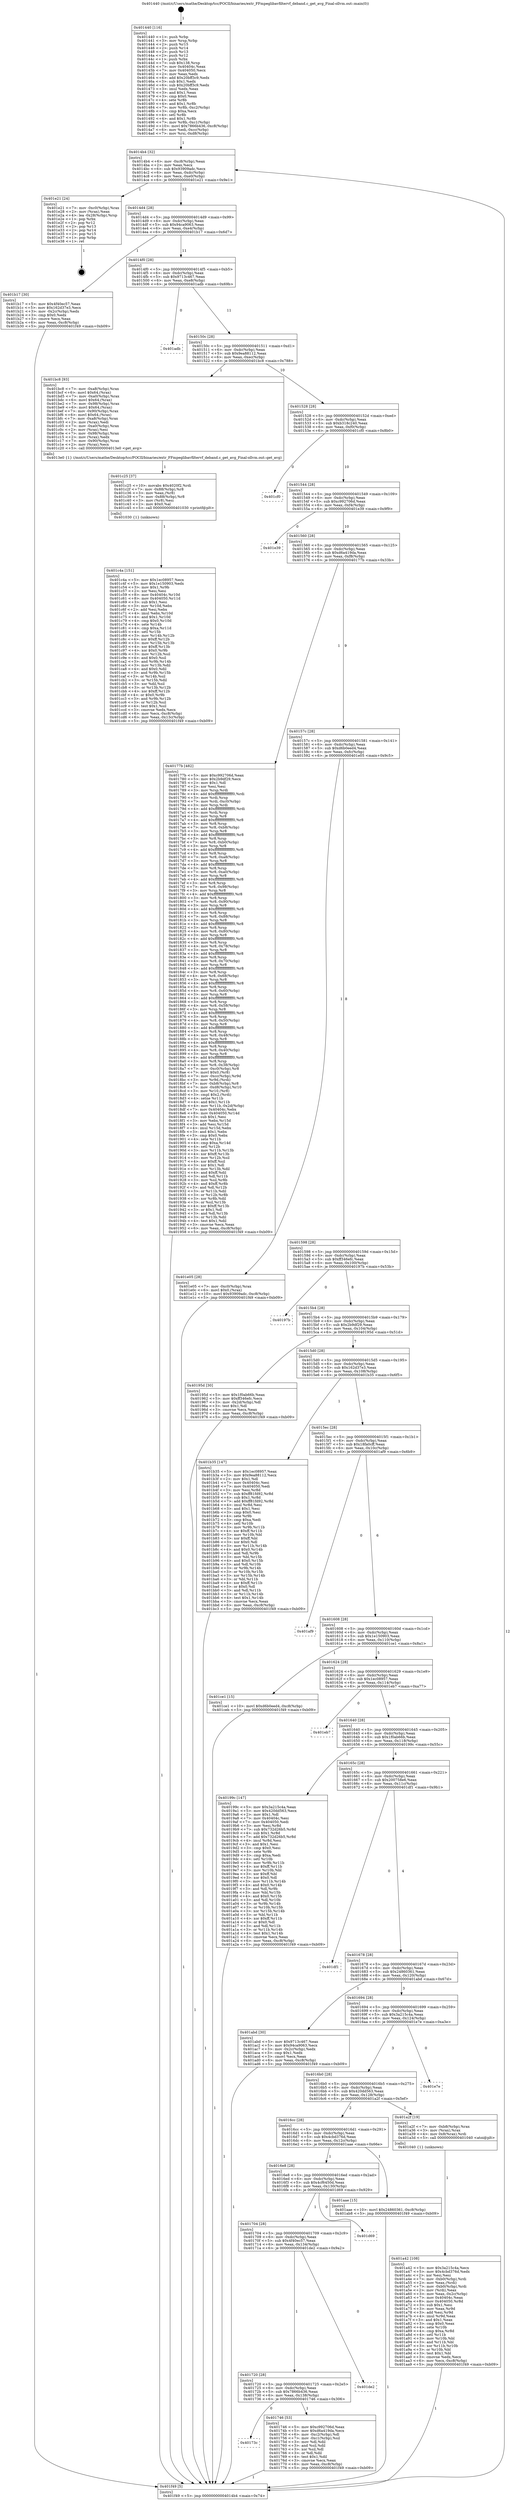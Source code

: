 digraph "0x401440" {
  label = "0x401440 (/mnt/c/Users/mathe/Desktop/tcc/POCII/binaries/extr_FFmpeglibavfiltervf_deband.c_get_avg_Final-ollvm.out::main(0))"
  labelloc = "t"
  node[shape=record]

  Entry [label="",width=0.3,height=0.3,shape=circle,fillcolor=black,style=filled]
  "0x4014b4" [label="{
     0x4014b4 [32]\l
     | [instrs]\l
     &nbsp;&nbsp;0x4014b4 \<+6\>: mov -0xc8(%rbp),%eax\l
     &nbsp;&nbsp;0x4014ba \<+2\>: mov %eax,%ecx\l
     &nbsp;&nbsp;0x4014bc \<+6\>: sub $0x93909adc,%ecx\l
     &nbsp;&nbsp;0x4014c2 \<+6\>: mov %eax,-0xdc(%rbp)\l
     &nbsp;&nbsp;0x4014c8 \<+6\>: mov %ecx,-0xe0(%rbp)\l
     &nbsp;&nbsp;0x4014ce \<+6\>: je 0000000000401e21 \<main+0x9e1\>\l
  }"]
  "0x401e21" [label="{
     0x401e21 [24]\l
     | [instrs]\l
     &nbsp;&nbsp;0x401e21 \<+7\>: mov -0xc0(%rbp),%rax\l
     &nbsp;&nbsp;0x401e28 \<+2\>: mov (%rax),%eax\l
     &nbsp;&nbsp;0x401e2a \<+4\>: lea -0x28(%rbp),%rsp\l
     &nbsp;&nbsp;0x401e2e \<+1\>: pop %rbx\l
     &nbsp;&nbsp;0x401e2f \<+2\>: pop %r12\l
     &nbsp;&nbsp;0x401e31 \<+2\>: pop %r13\l
     &nbsp;&nbsp;0x401e33 \<+2\>: pop %r14\l
     &nbsp;&nbsp;0x401e35 \<+2\>: pop %r15\l
     &nbsp;&nbsp;0x401e37 \<+1\>: pop %rbp\l
     &nbsp;&nbsp;0x401e38 \<+1\>: ret\l
  }"]
  "0x4014d4" [label="{
     0x4014d4 [28]\l
     | [instrs]\l
     &nbsp;&nbsp;0x4014d4 \<+5\>: jmp 00000000004014d9 \<main+0x99\>\l
     &nbsp;&nbsp;0x4014d9 \<+6\>: mov -0xdc(%rbp),%eax\l
     &nbsp;&nbsp;0x4014df \<+5\>: sub $0x94ca9063,%eax\l
     &nbsp;&nbsp;0x4014e4 \<+6\>: mov %eax,-0xe4(%rbp)\l
     &nbsp;&nbsp;0x4014ea \<+6\>: je 0000000000401b17 \<main+0x6d7\>\l
  }"]
  Exit [label="",width=0.3,height=0.3,shape=circle,fillcolor=black,style=filled,peripheries=2]
  "0x401b17" [label="{
     0x401b17 [30]\l
     | [instrs]\l
     &nbsp;&nbsp;0x401b17 \<+5\>: mov $0x4f40ec57,%eax\l
     &nbsp;&nbsp;0x401b1c \<+5\>: mov $0x162d37e3,%ecx\l
     &nbsp;&nbsp;0x401b21 \<+3\>: mov -0x2c(%rbp),%edx\l
     &nbsp;&nbsp;0x401b24 \<+3\>: cmp $0x0,%edx\l
     &nbsp;&nbsp;0x401b27 \<+3\>: cmove %ecx,%eax\l
     &nbsp;&nbsp;0x401b2a \<+6\>: mov %eax,-0xc8(%rbp)\l
     &nbsp;&nbsp;0x401b30 \<+5\>: jmp 0000000000401f49 \<main+0xb09\>\l
  }"]
  "0x4014f0" [label="{
     0x4014f0 [28]\l
     | [instrs]\l
     &nbsp;&nbsp;0x4014f0 \<+5\>: jmp 00000000004014f5 \<main+0xb5\>\l
     &nbsp;&nbsp;0x4014f5 \<+6\>: mov -0xdc(%rbp),%eax\l
     &nbsp;&nbsp;0x4014fb \<+5\>: sub $0x9713c467,%eax\l
     &nbsp;&nbsp;0x401500 \<+6\>: mov %eax,-0xe8(%rbp)\l
     &nbsp;&nbsp;0x401506 \<+6\>: je 0000000000401adb \<main+0x69b\>\l
  }"]
  "0x401c4a" [label="{
     0x401c4a [151]\l
     | [instrs]\l
     &nbsp;&nbsp;0x401c4a \<+5\>: mov $0x1ec08957,%ecx\l
     &nbsp;&nbsp;0x401c4f \<+5\>: mov $0x1e150903,%edx\l
     &nbsp;&nbsp;0x401c54 \<+3\>: mov $0x1,%r9b\l
     &nbsp;&nbsp;0x401c57 \<+2\>: xor %esi,%esi\l
     &nbsp;&nbsp;0x401c59 \<+8\>: mov 0x40404c,%r10d\l
     &nbsp;&nbsp;0x401c61 \<+8\>: mov 0x404050,%r11d\l
     &nbsp;&nbsp;0x401c69 \<+3\>: sub $0x1,%esi\l
     &nbsp;&nbsp;0x401c6c \<+3\>: mov %r10d,%ebx\l
     &nbsp;&nbsp;0x401c6f \<+2\>: add %esi,%ebx\l
     &nbsp;&nbsp;0x401c71 \<+4\>: imul %ebx,%r10d\l
     &nbsp;&nbsp;0x401c75 \<+4\>: and $0x1,%r10d\l
     &nbsp;&nbsp;0x401c79 \<+4\>: cmp $0x0,%r10d\l
     &nbsp;&nbsp;0x401c7d \<+4\>: sete %r14b\l
     &nbsp;&nbsp;0x401c81 \<+4\>: cmp $0xa,%r11d\l
     &nbsp;&nbsp;0x401c85 \<+4\>: setl %r15b\l
     &nbsp;&nbsp;0x401c89 \<+3\>: mov %r14b,%r12b\l
     &nbsp;&nbsp;0x401c8c \<+4\>: xor $0xff,%r12b\l
     &nbsp;&nbsp;0x401c90 \<+3\>: mov %r15b,%r13b\l
     &nbsp;&nbsp;0x401c93 \<+4\>: xor $0xff,%r13b\l
     &nbsp;&nbsp;0x401c97 \<+4\>: xor $0x0,%r9b\l
     &nbsp;&nbsp;0x401c9b \<+3\>: mov %r12b,%sil\l
     &nbsp;&nbsp;0x401c9e \<+4\>: and $0x0,%sil\l
     &nbsp;&nbsp;0x401ca2 \<+3\>: and %r9b,%r14b\l
     &nbsp;&nbsp;0x401ca5 \<+3\>: mov %r13b,%dil\l
     &nbsp;&nbsp;0x401ca8 \<+4\>: and $0x0,%dil\l
     &nbsp;&nbsp;0x401cac \<+3\>: and %r9b,%r15b\l
     &nbsp;&nbsp;0x401caf \<+3\>: or %r14b,%sil\l
     &nbsp;&nbsp;0x401cb2 \<+3\>: or %r15b,%dil\l
     &nbsp;&nbsp;0x401cb5 \<+3\>: xor %dil,%sil\l
     &nbsp;&nbsp;0x401cb8 \<+3\>: or %r13b,%r12b\l
     &nbsp;&nbsp;0x401cbb \<+4\>: xor $0xff,%r12b\l
     &nbsp;&nbsp;0x401cbf \<+4\>: or $0x0,%r9b\l
     &nbsp;&nbsp;0x401cc3 \<+3\>: and %r9b,%r12b\l
     &nbsp;&nbsp;0x401cc6 \<+3\>: or %r12b,%sil\l
     &nbsp;&nbsp;0x401cc9 \<+4\>: test $0x1,%sil\l
     &nbsp;&nbsp;0x401ccd \<+3\>: cmovne %edx,%ecx\l
     &nbsp;&nbsp;0x401cd0 \<+6\>: mov %ecx,-0xc8(%rbp)\l
     &nbsp;&nbsp;0x401cd6 \<+6\>: mov %eax,-0x13c(%rbp)\l
     &nbsp;&nbsp;0x401cdc \<+5\>: jmp 0000000000401f49 \<main+0xb09\>\l
  }"]
  "0x401adb" [label="{
     0x401adb\l
  }", style=dashed]
  "0x40150c" [label="{
     0x40150c [28]\l
     | [instrs]\l
     &nbsp;&nbsp;0x40150c \<+5\>: jmp 0000000000401511 \<main+0xd1\>\l
     &nbsp;&nbsp;0x401511 \<+6\>: mov -0xdc(%rbp),%eax\l
     &nbsp;&nbsp;0x401517 \<+5\>: sub $0x9ea88112,%eax\l
     &nbsp;&nbsp;0x40151c \<+6\>: mov %eax,-0xec(%rbp)\l
     &nbsp;&nbsp;0x401522 \<+6\>: je 0000000000401bc8 \<main+0x788\>\l
  }"]
  "0x401c25" [label="{
     0x401c25 [37]\l
     | [instrs]\l
     &nbsp;&nbsp;0x401c25 \<+10\>: movabs $0x4020f2,%rdi\l
     &nbsp;&nbsp;0x401c2f \<+7\>: mov -0x88(%rbp),%r8\l
     &nbsp;&nbsp;0x401c36 \<+3\>: mov %eax,(%r8)\l
     &nbsp;&nbsp;0x401c39 \<+7\>: mov -0x88(%rbp),%r8\l
     &nbsp;&nbsp;0x401c40 \<+3\>: mov (%r8),%esi\l
     &nbsp;&nbsp;0x401c43 \<+2\>: mov $0x0,%al\l
     &nbsp;&nbsp;0x401c45 \<+5\>: call 0000000000401030 \<printf@plt\>\l
     | [calls]\l
     &nbsp;&nbsp;0x401030 \{1\} (unknown)\l
  }"]
  "0x401bc8" [label="{
     0x401bc8 [93]\l
     | [instrs]\l
     &nbsp;&nbsp;0x401bc8 \<+7\>: mov -0xa8(%rbp),%rax\l
     &nbsp;&nbsp;0x401bcf \<+6\>: movl $0x64,(%rax)\l
     &nbsp;&nbsp;0x401bd5 \<+7\>: mov -0xa0(%rbp),%rax\l
     &nbsp;&nbsp;0x401bdc \<+6\>: movl $0x64,(%rax)\l
     &nbsp;&nbsp;0x401be2 \<+7\>: mov -0x98(%rbp),%rax\l
     &nbsp;&nbsp;0x401be9 \<+6\>: movl $0x64,(%rax)\l
     &nbsp;&nbsp;0x401bef \<+7\>: mov -0x90(%rbp),%rax\l
     &nbsp;&nbsp;0x401bf6 \<+6\>: movl $0x64,(%rax)\l
     &nbsp;&nbsp;0x401bfc \<+7\>: mov -0xa8(%rbp),%rax\l
     &nbsp;&nbsp;0x401c03 \<+2\>: mov (%rax),%edi\l
     &nbsp;&nbsp;0x401c05 \<+7\>: mov -0xa0(%rbp),%rax\l
     &nbsp;&nbsp;0x401c0c \<+2\>: mov (%rax),%esi\l
     &nbsp;&nbsp;0x401c0e \<+7\>: mov -0x98(%rbp),%rax\l
     &nbsp;&nbsp;0x401c15 \<+2\>: mov (%rax),%edx\l
     &nbsp;&nbsp;0x401c17 \<+7\>: mov -0x90(%rbp),%rax\l
     &nbsp;&nbsp;0x401c1e \<+2\>: mov (%rax),%ecx\l
     &nbsp;&nbsp;0x401c20 \<+5\>: call 00000000004013e0 \<get_avg\>\l
     | [calls]\l
     &nbsp;&nbsp;0x4013e0 \{1\} (/mnt/c/Users/mathe/Desktop/tcc/POCII/binaries/extr_FFmpeglibavfiltervf_deband.c_get_avg_Final-ollvm.out::get_avg)\l
  }"]
  "0x401528" [label="{
     0x401528 [28]\l
     | [instrs]\l
     &nbsp;&nbsp;0x401528 \<+5\>: jmp 000000000040152d \<main+0xed\>\l
     &nbsp;&nbsp;0x40152d \<+6\>: mov -0xdc(%rbp),%eax\l
     &nbsp;&nbsp;0x401533 \<+5\>: sub $0xb318c240,%eax\l
     &nbsp;&nbsp;0x401538 \<+6\>: mov %eax,-0xf0(%rbp)\l
     &nbsp;&nbsp;0x40153e \<+6\>: je 0000000000401cf0 \<main+0x8b0\>\l
  }"]
  "0x401a42" [label="{
     0x401a42 [108]\l
     | [instrs]\l
     &nbsp;&nbsp;0x401a42 \<+5\>: mov $0x3a215c4a,%ecx\l
     &nbsp;&nbsp;0x401a47 \<+5\>: mov $0x4cbd376d,%edx\l
     &nbsp;&nbsp;0x401a4c \<+2\>: xor %esi,%esi\l
     &nbsp;&nbsp;0x401a4e \<+7\>: mov -0xb0(%rbp),%rdi\l
     &nbsp;&nbsp;0x401a55 \<+2\>: mov %eax,(%rdi)\l
     &nbsp;&nbsp;0x401a57 \<+7\>: mov -0xb0(%rbp),%rdi\l
     &nbsp;&nbsp;0x401a5e \<+2\>: mov (%rdi),%eax\l
     &nbsp;&nbsp;0x401a60 \<+3\>: mov %eax,-0x2c(%rbp)\l
     &nbsp;&nbsp;0x401a63 \<+7\>: mov 0x40404c,%eax\l
     &nbsp;&nbsp;0x401a6a \<+8\>: mov 0x404050,%r8d\l
     &nbsp;&nbsp;0x401a72 \<+3\>: sub $0x1,%esi\l
     &nbsp;&nbsp;0x401a75 \<+3\>: mov %eax,%r9d\l
     &nbsp;&nbsp;0x401a78 \<+3\>: add %esi,%r9d\l
     &nbsp;&nbsp;0x401a7b \<+4\>: imul %r9d,%eax\l
     &nbsp;&nbsp;0x401a7f \<+3\>: and $0x1,%eax\l
     &nbsp;&nbsp;0x401a82 \<+3\>: cmp $0x0,%eax\l
     &nbsp;&nbsp;0x401a85 \<+4\>: sete %r10b\l
     &nbsp;&nbsp;0x401a89 \<+4\>: cmp $0xa,%r8d\l
     &nbsp;&nbsp;0x401a8d \<+4\>: setl %r11b\l
     &nbsp;&nbsp;0x401a91 \<+3\>: mov %r10b,%bl\l
     &nbsp;&nbsp;0x401a94 \<+3\>: and %r11b,%bl\l
     &nbsp;&nbsp;0x401a97 \<+3\>: xor %r11b,%r10b\l
     &nbsp;&nbsp;0x401a9a \<+3\>: or %r10b,%bl\l
     &nbsp;&nbsp;0x401a9d \<+3\>: test $0x1,%bl\l
     &nbsp;&nbsp;0x401aa0 \<+3\>: cmovne %edx,%ecx\l
     &nbsp;&nbsp;0x401aa3 \<+6\>: mov %ecx,-0xc8(%rbp)\l
     &nbsp;&nbsp;0x401aa9 \<+5\>: jmp 0000000000401f49 \<main+0xb09\>\l
  }"]
  "0x401cf0" [label="{
     0x401cf0\l
  }", style=dashed]
  "0x401544" [label="{
     0x401544 [28]\l
     | [instrs]\l
     &nbsp;&nbsp;0x401544 \<+5\>: jmp 0000000000401549 \<main+0x109\>\l
     &nbsp;&nbsp;0x401549 \<+6\>: mov -0xdc(%rbp),%eax\l
     &nbsp;&nbsp;0x40154f \<+5\>: sub $0xc992706d,%eax\l
     &nbsp;&nbsp;0x401554 \<+6\>: mov %eax,-0xf4(%rbp)\l
     &nbsp;&nbsp;0x40155a \<+6\>: je 0000000000401e39 \<main+0x9f9\>\l
  }"]
  "0x401440" [label="{
     0x401440 [116]\l
     | [instrs]\l
     &nbsp;&nbsp;0x401440 \<+1\>: push %rbp\l
     &nbsp;&nbsp;0x401441 \<+3\>: mov %rsp,%rbp\l
     &nbsp;&nbsp;0x401444 \<+2\>: push %r15\l
     &nbsp;&nbsp;0x401446 \<+2\>: push %r14\l
     &nbsp;&nbsp;0x401448 \<+2\>: push %r13\l
     &nbsp;&nbsp;0x40144a \<+2\>: push %r12\l
     &nbsp;&nbsp;0x40144c \<+1\>: push %rbx\l
     &nbsp;&nbsp;0x40144d \<+7\>: sub $0x138,%rsp\l
     &nbsp;&nbsp;0x401454 \<+7\>: mov 0x40404c,%eax\l
     &nbsp;&nbsp;0x40145b \<+7\>: mov 0x404050,%ecx\l
     &nbsp;&nbsp;0x401462 \<+2\>: mov %eax,%edx\l
     &nbsp;&nbsp;0x401464 \<+6\>: add $0x20bff3c9,%edx\l
     &nbsp;&nbsp;0x40146a \<+3\>: sub $0x1,%edx\l
     &nbsp;&nbsp;0x40146d \<+6\>: sub $0x20bff3c9,%edx\l
     &nbsp;&nbsp;0x401473 \<+3\>: imul %edx,%eax\l
     &nbsp;&nbsp;0x401476 \<+3\>: and $0x1,%eax\l
     &nbsp;&nbsp;0x401479 \<+3\>: cmp $0x0,%eax\l
     &nbsp;&nbsp;0x40147c \<+4\>: sete %r8b\l
     &nbsp;&nbsp;0x401480 \<+4\>: and $0x1,%r8b\l
     &nbsp;&nbsp;0x401484 \<+7\>: mov %r8b,-0xc2(%rbp)\l
     &nbsp;&nbsp;0x40148b \<+3\>: cmp $0xa,%ecx\l
     &nbsp;&nbsp;0x40148e \<+4\>: setl %r8b\l
     &nbsp;&nbsp;0x401492 \<+4\>: and $0x1,%r8b\l
     &nbsp;&nbsp;0x401496 \<+7\>: mov %r8b,-0xc1(%rbp)\l
     &nbsp;&nbsp;0x40149d \<+10\>: movl $0x7866b436,-0xc8(%rbp)\l
     &nbsp;&nbsp;0x4014a7 \<+6\>: mov %edi,-0xcc(%rbp)\l
     &nbsp;&nbsp;0x4014ad \<+7\>: mov %rsi,-0xd8(%rbp)\l
  }"]
  "0x401e39" [label="{
     0x401e39\l
  }", style=dashed]
  "0x401560" [label="{
     0x401560 [28]\l
     | [instrs]\l
     &nbsp;&nbsp;0x401560 \<+5\>: jmp 0000000000401565 \<main+0x125\>\l
     &nbsp;&nbsp;0x401565 \<+6\>: mov -0xdc(%rbp),%eax\l
     &nbsp;&nbsp;0x40156b \<+5\>: sub $0xd6a419da,%eax\l
     &nbsp;&nbsp;0x401570 \<+6\>: mov %eax,-0xf8(%rbp)\l
     &nbsp;&nbsp;0x401576 \<+6\>: je 000000000040177b \<main+0x33b\>\l
  }"]
  "0x401f49" [label="{
     0x401f49 [5]\l
     | [instrs]\l
     &nbsp;&nbsp;0x401f49 \<+5\>: jmp 00000000004014b4 \<main+0x74\>\l
  }"]
  "0x40177b" [label="{
     0x40177b [482]\l
     | [instrs]\l
     &nbsp;&nbsp;0x40177b \<+5\>: mov $0xc992706d,%eax\l
     &nbsp;&nbsp;0x401780 \<+5\>: mov $0x2b9df29,%ecx\l
     &nbsp;&nbsp;0x401785 \<+2\>: mov $0x1,%dl\l
     &nbsp;&nbsp;0x401787 \<+2\>: xor %esi,%esi\l
     &nbsp;&nbsp;0x401789 \<+3\>: mov %rsp,%rdi\l
     &nbsp;&nbsp;0x40178c \<+4\>: add $0xfffffffffffffff0,%rdi\l
     &nbsp;&nbsp;0x401790 \<+3\>: mov %rdi,%rsp\l
     &nbsp;&nbsp;0x401793 \<+7\>: mov %rdi,-0xc0(%rbp)\l
     &nbsp;&nbsp;0x40179a \<+3\>: mov %rsp,%rdi\l
     &nbsp;&nbsp;0x40179d \<+4\>: add $0xfffffffffffffff0,%rdi\l
     &nbsp;&nbsp;0x4017a1 \<+3\>: mov %rdi,%rsp\l
     &nbsp;&nbsp;0x4017a4 \<+3\>: mov %rsp,%r8\l
     &nbsp;&nbsp;0x4017a7 \<+4\>: add $0xfffffffffffffff0,%r8\l
     &nbsp;&nbsp;0x4017ab \<+3\>: mov %r8,%rsp\l
     &nbsp;&nbsp;0x4017ae \<+7\>: mov %r8,-0xb8(%rbp)\l
     &nbsp;&nbsp;0x4017b5 \<+3\>: mov %rsp,%r8\l
     &nbsp;&nbsp;0x4017b8 \<+4\>: add $0xfffffffffffffff0,%r8\l
     &nbsp;&nbsp;0x4017bc \<+3\>: mov %r8,%rsp\l
     &nbsp;&nbsp;0x4017bf \<+7\>: mov %r8,-0xb0(%rbp)\l
     &nbsp;&nbsp;0x4017c6 \<+3\>: mov %rsp,%r8\l
     &nbsp;&nbsp;0x4017c9 \<+4\>: add $0xfffffffffffffff0,%r8\l
     &nbsp;&nbsp;0x4017cd \<+3\>: mov %r8,%rsp\l
     &nbsp;&nbsp;0x4017d0 \<+7\>: mov %r8,-0xa8(%rbp)\l
     &nbsp;&nbsp;0x4017d7 \<+3\>: mov %rsp,%r8\l
     &nbsp;&nbsp;0x4017da \<+4\>: add $0xfffffffffffffff0,%r8\l
     &nbsp;&nbsp;0x4017de \<+3\>: mov %r8,%rsp\l
     &nbsp;&nbsp;0x4017e1 \<+7\>: mov %r8,-0xa0(%rbp)\l
     &nbsp;&nbsp;0x4017e8 \<+3\>: mov %rsp,%r8\l
     &nbsp;&nbsp;0x4017eb \<+4\>: add $0xfffffffffffffff0,%r8\l
     &nbsp;&nbsp;0x4017ef \<+3\>: mov %r8,%rsp\l
     &nbsp;&nbsp;0x4017f2 \<+7\>: mov %r8,-0x98(%rbp)\l
     &nbsp;&nbsp;0x4017f9 \<+3\>: mov %rsp,%r8\l
     &nbsp;&nbsp;0x4017fc \<+4\>: add $0xfffffffffffffff0,%r8\l
     &nbsp;&nbsp;0x401800 \<+3\>: mov %r8,%rsp\l
     &nbsp;&nbsp;0x401803 \<+7\>: mov %r8,-0x90(%rbp)\l
     &nbsp;&nbsp;0x40180a \<+3\>: mov %rsp,%r8\l
     &nbsp;&nbsp;0x40180d \<+4\>: add $0xfffffffffffffff0,%r8\l
     &nbsp;&nbsp;0x401811 \<+3\>: mov %r8,%rsp\l
     &nbsp;&nbsp;0x401814 \<+7\>: mov %r8,-0x88(%rbp)\l
     &nbsp;&nbsp;0x40181b \<+3\>: mov %rsp,%r8\l
     &nbsp;&nbsp;0x40181e \<+4\>: add $0xfffffffffffffff0,%r8\l
     &nbsp;&nbsp;0x401822 \<+3\>: mov %r8,%rsp\l
     &nbsp;&nbsp;0x401825 \<+4\>: mov %r8,-0x80(%rbp)\l
     &nbsp;&nbsp;0x401829 \<+3\>: mov %rsp,%r8\l
     &nbsp;&nbsp;0x40182c \<+4\>: add $0xfffffffffffffff0,%r8\l
     &nbsp;&nbsp;0x401830 \<+3\>: mov %r8,%rsp\l
     &nbsp;&nbsp;0x401833 \<+4\>: mov %r8,-0x78(%rbp)\l
     &nbsp;&nbsp;0x401837 \<+3\>: mov %rsp,%r8\l
     &nbsp;&nbsp;0x40183a \<+4\>: add $0xfffffffffffffff0,%r8\l
     &nbsp;&nbsp;0x40183e \<+3\>: mov %r8,%rsp\l
     &nbsp;&nbsp;0x401841 \<+4\>: mov %r8,-0x70(%rbp)\l
     &nbsp;&nbsp;0x401845 \<+3\>: mov %rsp,%r8\l
     &nbsp;&nbsp;0x401848 \<+4\>: add $0xfffffffffffffff0,%r8\l
     &nbsp;&nbsp;0x40184c \<+3\>: mov %r8,%rsp\l
     &nbsp;&nbsp;0x40184f \<+4\>: mov %r8,-0x68(%rbp)\l
     &nbsp;&nbsp;0x401853 \<+3\>: mov %rsp,%r8\l
     &nbsp;&nbsp;0x401856 \<+4\>: add $0xfffffffffffffff0,%r8\l
     &nbsp;&nbsp;0x40185a \<+3\>: mov %r8,%rsp\l
     &nbsp;&nbsp;0x40185d \<+4\>: mov %r8,-0x60(%rbp)\l
     &nbsp;&nbsp;0x401861 \<+3\>: mov %rsp,%r8\l
     &nbsp;&nbsp;0x401864 \<+4\>: add $0xfffffffffffffff0,%r8\l
     &nbsp;&nbsp;0x401868 \<+3\>: mov %r8,%rsp\l
     &nbsp;&nbsp;0x40186b \<+4\>: mov %r8,-0x58(%rbp)\l
     &nbsp;&nbsp;0x40186f \<+3\>: mov %rsp,%r8\l
     &nbsp;&nbsp;0x401872 \<+4\>: add $0xfffffffffffffff0,%r8\l
     &nbsp;&nbsp;0x401876 \<+3\>: mov %r8,%rsp\l
     &nbsp;&nbsp;0x401879 \<+4\>: mov %r8,-0x50(%rbp)\l
     &nbsp;&nbsp;0x40187d \<+3\>: mov %rsp,%r8\l
     &nbsp;&nbsp;0x401880 \<+4\>: add $0xfffffffffffffff0,%r8\l
     &nbsp;&nbsp;0x401884 \<+3\>: mov %r8,%rsp\l
     &nbsp;&nbsp;0x401887 \<+4\>: mov %r8,-0x48(%rbp)\l
     &nbsp;&nbsp;0x40188b \<+3\>: mov %rsp,%r8\l
     &nbsp;&nbsp;0x40188e \<+4\>: add $0xfffffffffffffff0,%r8\l
     &nbsp;&nbsp;0x401892 \<+3\>: mov %r8,%rsp\l
     &nbsp;&nbsp;0x401895 \<+4\>: mov %r8,-0x40(%rbp)\l
     &nbsp;&nbsp;0x401899 \<+3\>: mov %rsp,%r8\l
     &nbsp;&nbsp;0x40189c \<+4\>: add $0xfffffffffffffff0,%r8\l
     &nbsp;&nbsp;0x4018a0 \<+3\>: mov %r8,%rsp\l
     &nbsp;&nbsp;0x4018a3 \<+4\>: mov %r8,-0x38(%rbp)\l
     &nbsp;&nbsp;0x4018a7 \<+7\>: mov -0xc0(%rbp),%r8\l
     &nbsp;&nbsp;0x4018ae \<+7\>: movl $0x0,(%r8)\l
     &nbsp;&nbsp;0x4018b5 \<+7\>: mov -0xcc(%rbp),%r9d\l
     &nbsp;&nbsp;0x4018bc \<+3\>: mov %r9d,(%rdi)\l
     &nbsp;&nbsp;0x4018bf \<+7\>: mov -0xb8(%rbp),%r8\l
     &nbsp;&nbsp;0x4018c6 \<+7\>: mov -0xd8(%rbp),%r10\l
     &nbsp;&nbsp;0x4018cd \<+3\>: mov %r10,(%r8)\l
     &nbsp;&nbsp;0x4018d0 \<+3\>: cmpl $0x2,(%rdi)\l
     &nbsp;&nbsp;0x4018d3 \<+4\>: setne %r11b\l
     &nbsp;&nbsp;0x4018d7 \<+4\>: and $0x1,%r11b\l
     &nbsp;&nbsp;0x4018db \<+4\>: mov %r11b,-0x2d(%rbp)\l
     &nbsp;&nbsp;0x4018df \<+7\>: mov 0x40404c,%ebx\l
     &nbsp;&nbsp;0x4018e6 \<+8\>: mov 0x404050,%r14d\l
     &nbsp;&nbsp;0x4018ee \<+3\>: sub $0x1,%esi\l
     &nbsp;&nbsp;0x4018f1 \<+3\>: mov %ebx,%r15d\l
     &nbsp;&nbsp;0x4018f4 \<+3\>: add %esi,%r15d\l
     &nbsp;&nbsp;0x4018f7 \<+4\>: imul %r15d,%ebx\l
     &nbsp;&nbsp;0x4018fb \<+3\>: and $0x1,%ebx\l
     &nbsp;&nbsp;0x4018fe \<+3\>: cmp $0x0,%ebx\l
     &nbsp;&nbsp;0x401901 \<+4\>: sete %r11b\l
     &nbsp;&nbsp;0x401905 \<+4\>: cmp $0xa,%r14d\l
     &nbsp;&nbsp;0x401909 \<+4\>: setl %r12b\l
     &nbsp;&nbsp;0x40190d \<+3\>: mov %r11b,%r13b\l
     &nbsp;&nbsp;0x401910 \<+4\>: xor $0xff,%r13b\l
     &nbsp;&nbsp;0x401914 \<+3\>: mov %r12b,%sil\l
     &nbsp;&nbsp;0x401917 \<+4\>: xor $0xff,%sil\l
     &nbsp;&nbsp;0x40191b \<+3\>: xor $0x1,%dl\l
     &nbsp;&nbsp;0x40191e \<+3\>: mov %r13b,%dil\l
     &nbsp;&nbsp;0x401921 \<+4\>: and $0xff,%dil\l
     &nbsp;&nbsp;0x401925 \<+3\>: and %dl,%r11b\l
     &nbsp;&nbsp;0x401928 \<+3\>: mov %sil,%r8b\l
     &nbsp;&nbsp;0x40192b \<+4\>: and $0xff,%r8b\l
     &nbsp;&nbsp;0x40192f \<+3\>: and %dl,%r12b\l
     &nbsp;&nbsp;0x401932 \<+3\>: or %r11b,%dil\l
     &nbsp;&nbsp;0x401935 \<+3\>: or %r12b,%r8b\l
     &nbsp;&nbsp;0x401938 \<+3\>: xor %r8b,%dil\l
     &nbsp;&nbsp;0x40193b \<+3\>: or %sil,%r13b\l
     &nbsp;&nbsp;0x40193e \<+4\>: xor $0xff,%r13b\l
     &nbsp;&nbsp;0x401942 \<+3\>: or $0x1,%dl\l
     &nbsp;&nbsp;0x401945 \<+3\>: and %dl,%r13b\l
     &nbsp;&nbsp;0x401948 \<+3\>: or %r13b,%dil\l
     &nbsp;&nbsp;0x40194b \<+4\>: test $0x1,%dil\l
     &nbsp;&nbsp;0x40194f \<+3\>: cmovne %ecx,%eax\l
     &nbsp;&nbsp;0x401952 \<+6\>: mov %eax,-0xc8(%rbp)\l
     &nbsp;&nbsp;0x401958 \<+5\>: jmp 0000000000401f49 \<main+0xb09\>\l
  }"]
  "0x40157c" [label="{
     0x40157c [28]\l
     | [instrs]\l
     &nbsp;&nbsp;0x40157c \<+5\>: jmp 0000000000401581 \<main+0x141\>\l
     &nbsp;&nbsp;0x401581 \<+6\>: mov -0xdc(%rbp),%eax\l
     &nbsp;&nbsp;0x401587 \<+5\>: sub $0xd6b0eed4,%eax\l
     &nbsp;&nbsp;0x40158c \<+6\>: mov %eax,-0xfc(%rbp)\l
     &nbsp;&nbsp;0x401592 \<+6\>: je 0000000000401e05 \<main+0x9c5\>\l
  }"]
  "0x40173c" [label="{
     0x40173c\l
  }", style=dashed]
  "0x401e05" [label="{
     0x401e05 [28]\l
     | [instrs]\l
     &nbsp;&nbsp;0x401e05 \<+7\>: mov -0xc0(%rbp),%rax\l
     &nbsp;&nbsp;0x401e0c \<+6\>: movl $0x0,(%rax)\l
     &nbsp;&nbsp;0x401e12 \<+10\>: movl $0x93909adc,-0xc8(%rbp)\l
     &nbsp;&nbsp;0x401e1c \<+5\>: jmp 0000000000401f49 \<main+0xb09\>\l
  }"]
  "0x401598" [label="{
     0x401598 [28]\l
     | [instrs]\l
     &nbsp;&nbsp;0x401598 \<+5\>: jmp 000000000040159d \<main+0x15d\>\l
     &nbsp;&nbsp;0x40159d \<+6\>: mov -0xdc(%rbp),%eax\l
     &nbsp;&nbsp;0x4015a3 \<+5\>: sub $0xff346efc,%eax\l
     &nbsp;&nbsp;0x4015a8 \<+6\>: mov %eax,-0x100(%rbp)\l
     &nbsp;&nbsp;0x4015ae \<+6\>: je 000000000040197b \<main+0x53b\>\l
  }"]
  "0x401746" [label="{
     0x401746 [53]\l
     | [instrs]\l
     &nbsp;&nbsp;0x401746 \<+5\>: mov $0xc992706d,%eax\l
     &nbsp;&nbsp;0x40174b \<+5\>: mov $0xd6a419da,%ecx\l
     &nbsp;&nbsp;0x401750 \<+6\>: mov -0xc2(%rbp),%dl\l
     &nbsp;&nbsp;0x401756 \<+7\>: mov -0xc1(%rbp),%sil\l
     &nbsp;&nbsp;0x40175d \<+3\>: mov %dl,%dil\l
     &nbsp;&nbsp;0x401760 \<+3\>: and %sil,%dil\l
     &nbsp;&nbsp;0x401763 \<+3\>: xor %sil,%dl\l
     &nbsp;&nbsp;0x401766 \<+3\>: or %dl,%dil\l
     &nbsp;&nbsp;0x401769 \<+4\>: test $0x1,%dil\l
     &nbsp;&nbsp;0x40176d \<+3\>: cmovne %ecx,%eax\l
     &nbsp;&nbsp;0x401770 \<+6\>: mov %eax,-0xc8(%rbp)\l
     &nbsp;&nbsp;0x401776 \<+5\>: jmp 0000000000401f49 \<main+0xb09\>\l
  }"]
  "0x40197b" [label="{
     0x40197b\l
  }", style=dashed]
  "0x4015b4" [label="{
     0x4015b4 [28]\l
     | [instrs]\l
     &nbsp;&nbsp;0x4015b4 \<+5\>: jmp 00000000004015b9 \<main+0x179\>\l
     &nbsp;&nbsp;0x4015b9 \<+6\>: mov -0xdc(%rbp),%eax\l
     &nbsp;&nbsp;0x4015bf \<+5\>: sub $0x2b9df29,%eax\l
     &nbsp;&nbsp;0x4015c4 \<+6\>: mov %eax,-0x104(%rbp)\l
     &nbsp;&nbsp;0x4015ca \<+6\>: je 000000000040195d \<main+0x51d\>\l
  }"]
  "0x401720" [label="{
     0x401720 [28]\l
     | [instrs]\l
     &nbsp;&nbsp;0x401720 \<+5\>: jmp 0000000000401725 \<main+0x2e5\>\l
     &nbsp;&nbsp;0x401725 \<+6\>: mov -0xdc(%rbp),%eax\l
     &nbsp;&nbsp;0x40172b \<+5\>: sub $0x7866b436,%eax\l
     &nbsp;&nbsp;0x401730 \<+6\>: mov %eax,-0x138(%rbp)\l
     &nbsp;&nbsp;0x401736 \<+6\>: je 0000000000401746 \<main+0x306\>\l
  }"]
  "0x40195d" [label="{
     0x40195d [30]\l
     | [instrs]\l
     &nbsp;&nbsp;0x40195d \<+5\>: mov $0x1f0ab66b,%eax\l
     &nbsp;&nbsp;0x401962 \<+5\>: mov $0xff346efc,%ecx\l
     &nbsp;&nbsp;0x401967 \<+3\>: mov -0x2d(%rbp),%dl\l
     &nbsp;&nbsp;0x40196a \<+3\>: test $0x1,%dl\l
     &nbsp;&nbsp;0x40196d \<+3\>: cmovne %ecx,%eax\l
     &nbsp;&nbsp;0x401970 \<+6\>: mov %eax,-0xc8(%rbp)\l
     &nbsp;&nbsp;0x401976 \<+5\>: jmp 0000000000401f49 \<main+0xb09\>\l
  }"]
  "0x4015d0" [label="{
     0x4015d0 [28]\l
     | [instrs]\l
     &nbsp;&nbsp;0x4015d0 \<+5\>: jmp 00000000004015d5 \<main+0x195\>\l
     &nbsp;&nbsp;0x4015d5 \<+6\>: mov -0xdc(%rbp),%eax\l
     &nbsp;&nbsp;0x4015db \<+5\>: sub $0x162d37e3,%eax\l
     &nbsp;&nbsp;0x4015e0 \<+6\>: mov %eax,-0x108(%rbp)\l
     &nbsp;&nbsp;0x4015e6 \<+6\>: je 0000000000401b35 \<main+0x6f5\>\l
  }"]
  "0x401de2" [label="{
     0x401de2\l
  }", style=dashed]
  "0x401b35" [label="{
     0x401b35 [147]\l
     | [instrs]\l
     &nbsp;&nbsp;0x401b35 \<+5\>: mov $0x1ec08957,%eax\l
     &nbsp;&nbsp;0x401b3a \<+5\>: mov $0x9ea88112,%ecx\l
     &nbsp;&nbsp;0x401b3f \<+2\>: mov $0x1,%dl\l
     &nbsp;&nbsp;0x401b41 \<+7\>: mov 0x40404c,%esi\l
     &nbsp;&nbsp;0x401b48 \<+7\>: mov 0x404050,%edi\l
     &nbsp;&nbsp;0x401b4f \<+3\>: mov %esi,%r8d\l
     &nbsp;&nbsp;0x401b52 \<+7\>: sub $0xff81fd92,%r8d\l
     &nbsp;&nbsp;0x401b59 \<+4\>: sub $0x1,%r8d\l
     &nbsp;&nbsp;0x401b5d \<+7\>: add $0xff81fd92,%r8d\l
     &nbsp;&nbsp;0x401b64 \<+4\>: imul %r8d,%esi\l
     &nbsp;&nbsp;0x401b68 \<+3\>: and $0x1,%esi\l
     &nbsp;&nbsp;0x401b6b \<+3\>: cmp $0x0,%esi\l
     &nbsp;&nbsp;0x401b6e \<+4\>: sete %r9b\l
     &nbsp;&nbsp;0x401b72 \<+3\>: cmp $0xa,%edi\l
     &nbsp;&nbsp;0x401b75 \<+4\>: setl %r10b\l
     &nbsp;&nbsp;0x401b79 \<+3\>: mov %r9b,%r11b\l
     &nbsp;&nbsp;0x401b7c \<+4\>: xor $0xff,%r11b\l
     &nbsp;&nbsp;0x401b80 \<+3\>: mov %r10b,%bl\l
     &nbsp;&nbsp;0x401b83 \<+3\>: xor $0xff,%bl\l
     &nbsp;&nbsp;0x401b86 \<+3\>: xor $0x0,%dl\l
     &nbsp;&nbsp;0x401b89 \<+3\>: mov %r11b,%r14b\l
     &nbsp;&nbsp;0x401b8c \<+4\>: and $0x0,%r14b\l
     &nbsp;&nbsp;0x401b90 \<+3\>: and %dl,%r9b\l
     &nbsp;&nbsp;0x401b93 \<+3\>: mov %bl,%r15b\l
     &nbsp;&nbsp;0x401b96 \<+4\>: and $0x0,%r15b\l
     &nbsp;&nbsp;0x401b9a \<+3\>: and %dl,%r10b\l
     &nbsp;&nbsp;0x401b9d \<+3\>: or %r9b,%r14b\l
     &nbsp;&nbsp;0x401ba0 \<+3\>: or %r10b,%r15b\l
     &nbsp;&nbsp;0x401ba3 \<+3\>: xor %r15b,%r14b\l
     &nbsp;&nbsp;0x401ba6 \<+3\>: or %bl,%r11b\l
     &nbsp;&nbsp;0x401ba9 \<+4\>: xor $0xff,%r11b\l
     &nbsp;&nbsp;0x401bad \<+3\>: or $0x0,%dl\l
     &nbsp;&nbsp;0x401bb0 \<+3\>: and %dl,%r11b\l
     &nbsp;&nbsp;0x401bb3 \<+3\>: or %r11b,%r14b\l
     &nbsp;&nbsp;0x401bb6 \<+4\>: test $0x1,%r14b\l
     &nbsp;&nbsp;0x401bba \<+3\>: cmovne %ecx,%eax\l
     &nbsp;&nbsp;0x401bbd \<+6\>: mov %eax,-0xc8(%rbp)\l
     &nbsp;&nbsp;0x401bc3 \<+5\>: jmp 0000000000401f49 \<main+0xb09\>\l
  }"]
  "0x4015ec" [label="{
     0x4015ec [28]\l
     | [instrs]\l
     &nbsp;&nbsp;0x4015ec \<+5\>: jmp 00000000004015f1 \<main+0x1b1\>\l
     &nbsp;&nbsp;0x4015f1 \<+6\>: mov -0xdc(%rbp),%eax\l
     &nbsp;&nbsp;0x4015f7 \<+5\>: sub $0x18fa0cff,%eax\l
     &nbsp;&nbsp;0x4015fc \<+6\>: mov %eax,-0x10c(%rbp)\l
     &nbsp;&nbsp;0x401602 \<+6\>: je 0000000000401af9 \<main+0x6b9\>\l
  }"]
  "0x401704" [label="{
     0x401704 [28]\l
     | [instrs]\l
     &nbsp;&nbsp;0x401704 \<+5\>: jmp 0000000000401709 \<main+0x2c9\>\l
     &nbsp;&nbsp;0x401709 \<+6\>: mov -0xdc(%rbp),%eax\l
     &nbsp;&nbsp;0x40170f \<+5\>: sub $0x4f40ec57,%eax\l
     &nbsp;&nbsp;0x401714 \<+6\>: mov %eax,-0x134(%rbp)\l
     &nbsp;&nbsp;0x40171a \<+6\>: je 0000000000401de2 \<main+0x9a2\>\l
  }"]
  "0x401af9" [label="{
     0x401af9\l
  }", style=dashed]
  "0x401608" [label="{
     0x401608 [28]\l
     | [instrs]\l
     &nbsp;&nbsp;0x401608 \<+5\>: jmp 000000000040160d \<main+0x1cd\>\l
     &nbsp;&nbsp;0x40160d \<+6\>: mov -0xdc(%rbp),%eax\l
     &nbsp;&nbsp;0x401613 \<+5\>: sub $0x1e150903,%eax\l
     &nbsp;&nbsp;0x401618 \<+6\>: mov %eax,-0x110(%rbp)\l
     &nbsp;&nbsp;0x40161e \<+6\>: je 0000000000401ce1 \<main+0x8a1\>\l
  }"]
  "0x401d69" [label="{
     0x401d69\l
  }", style=dashed]
  "0x401ce1" [label="{
     0x401ce1 [15]\l
     | [instrs]\l
     &nbsp;&nbsp;0x401ce1 \<+10\>: movl $0xd6b0eed4,-0xc8(%rbp)\l
     &nbsp;&nbsp;0x401ceb \<+5\>: jmp 0000000000401f49 \<main+0xb09\>\l
  }"]
  "0x401624" [label="{
     0x401624 [28]\l
     | [instrs]\l
     &nbsp;&nbsp;0x401624 \<+5\>: jmp 0000000000401629 \<main+0x1e9\>\l
     &nbsp;&nbsp;0x401629 \<+6\>: mov -0xdc(%rbp),%eax\l
     &nbsp;&nbsp;0x40162f \<+5\>: sub $0x1ec08957,%eax\l
     &nbsp;&nbsp;0x401634 \<+6\>: mov %eax,-0x114(%rbp)\l
     &nbsp;&nbsp;0x40163a \<+6\>: je 0000000000401eb7 \<main+0xa77\>\l
  }"]
  "0x4016e8" [label="{
     0x4016e8 [28]\l
     | [instrs]\l
     &nbsp;&nbsp;0x4016e8 \<+5\>: jmp 00000000004016ed \<main+0x2ad\>\l
     &nbsp;&nbsp;0x4016ed \<+6\>: mov -0xdc(%rbp),%eax\l
     &nbsp;&nbsp;0x4016f3 \<+5\>: sub $0x4cf6450d,%eax\l
     &nbsp;&nbsp;0x4016f8 \<+6\>: mov %eax,-0x130(%rbp)\l
     &nbsp;&nbsp;0x4016fe \<+6\>: je 0000000000401d69 \<main+0x929\>\l
  }"]
  "0x401eb7" [label="{
     0x401eb7\l
  }", style=dashed]
  "0x401640" [label="{
     0x401640 [28]\l
     | [instrs]\l
     &nbsp;&nbsp;0x401640 \<+5\>: jmp 0000000000401645 \<main+0x205\>\l
     &nbsp;&nbsp;0x401645 \<+6\>: mov -0xdc(%rbp),%eax\l
     &nbsp;&nbsp;0x40164b \<+5\>: sub $0x1f0ab66b,%eax\l
     &nbsp;&nbsp;0x401650 \<+6\>: mov %eax,-0x118(%rbp)\l
     &nbsp;&nbsp;0x401656 \<+6\>: je 000000000040199c \<main+0x55c\>\l
  }"]
  "0x401aae" [label="{
     0x401aae [15]\l
     | [instrs]\l
     &nbsp;&nbsp;0x401aae \<+10\>: movl $0x24860361,-0xc8(%rbp)\l
     &nbsp;&nbsp;0x401ab8 \<+5\>: jmp 0000000000401f49 \<main+0xb09\>\l
  }"]
  "0x40199c" [label="{
     0x40199c [147]\l
     | [instrs]\l
     &nbsp;&nbsp;0x40199c \<+5\>: mov $0x3a215c4a,%eax\l
     &nbsp;&nbsp;0x4019a1 \<+5\>: mov $0x420dd563,%ecx\l
     &nbsp;&nbsp;0x4019a6 \<+2\>: mov $0x1,%dl\l
     &nbsp;&nbsp;0x4019a8 \<+7\>: mov 0x40404c,%esi\l
     &nbsp;&nbsp;0x4019af \<+7\>: mov 0x404050,%edi\l
     &nbsp;&nbsp;0x4019b6 \<+3\>: mov %esi,%r8d\l
     &nbsp;&nbsp;0x4019b9 \<+7\>: sub $0x732d26b5,%r8d\l
     &nbsp;&nbsp;0x4019c0 \<+4\>: sub $0x1,%r8d\l
     &nbsp;&nbsp;0x4019c4 \<+7\>: add $0x732d26b5,%r8d\l
     &nbsp;&nbsp;0x4019cb \<+4\>: imul %r8d,%esi\l
     &nbsp;&nbsp;0x4019cf \<+3\>: and $0x1,%esi\l
     &nbsp;&nbsp;0x4019d2 \<+3\>: cmp $0x0,%esi\l
     &nbsp;&nbsp;0x4019d5 \<+4\>: sete %r9b\l
     &nbsp;&nbsp;0x4019d9 \<+3\>: cmp $0xa,%edi\l
     &nbsp;&nbsp;0x4019dc \<+4\>: setl %r10b\l
     &nbsp;&nbsp;0x4019e0 \<+3\>: mov %r9b,%r11b\l
     &nbsp;&nbsp;0x4019e3 \<+4\>: xor $0xff,%r11b\l
     &nbsp;&nbsp;0x4019e7 \<+3\>: mov %r10b,%bl\l
     &nbsp;&nbsp;0x4019ea \<+3\>: xor $0xff,%bl\l
     &nbsp;&nbsp;0x4019ed \<+3\>: xor $0x0,%dl\l
     &nbsp;&nbsp;0x4019f0 \<+3\>: mov %r11b,%r14b\l
     &nbsp;&nbsp;0x4019f3 \<+4\>: and $0x0,%r14b\l
     &nbsp;&nbsp;0x4019f7 \<+3\>: and %dl,%r9b\l
     &nbsp;&nbsp;0x4019fa \<+3\>: mov %bl,%r15b\l
     &nbsp;&nbsp;0x4019fd \<+4\>: and $0x0,%r15b\l
     &nbsp;&nbsp;0x401a01 \<+3\>: and %dl,%r10b\l
     &nbsp;&nbsp;0x401a04 \<+3\>: or %r9b,%r14b\l
     &nbsp;&nbsp;0x401a07 \<+3\>: or %r10b,%r15b\l
     &nbsp;&nbsp;0x401a0a \<+3\>: xor %r15b,%r14b\l
     &nbsp;&nbsp;0x401a0d \<+3\>: or %bl,%r11b\l
     &nbsp;&nbsp;0x401a10 \<+4\>: xor $0xff,%r11b\l
     &nbsp;&nbsp;0x401a14 \<+3\>: or $0x0,%dl\l
     &nbsp;&nbsp;0x401a17 \<+3\>: and %dl,%r11b\l
     &nbsp;&nbsp;0x401a1a \<+3\>: or %r11b,%r14b\l
     &nbsp;&nbsp;0x401a1d \<+4\>: test $0x1,%r14b\l
     &nbsp;&nbsp;0x401a21 \<+3\>: cmovne %ecx,%eax\l
     &nbsp;&nbsp;0x401a24 \<+6\>: mov %eax,-0xc8(%rbp)\l
     &nbsp;&nbsp;0x401a2a \<+5\>: jmp 0000000000401f49 \<main+0xb09\>\l
  }"]
  "0x40165c" [label="{
     0x40165c [28]\l
     | [instrs]\l
     &nbsp;&nbsp;0x40165c \<+5\>: jmp 0000000000401661 \<main+0x221\>\l
     &nbsp;&nbsp;0x401661 \<+6\>: mov -0xdc(%rbp),%eax\l
     &nbsp;&nbsp;0x401667 \<+5\>: sub $0x200758e6,%eax\l
     &nbsp;&nbsp;0x40166c \<+6\>: mov %eax,-0x11c(%rbp)\l
     &nbsp;&nbsp;0x401672 \<+6\>: je 0000000000401df1 \<main+0x9b1\>\l
  }"]
  "0x4016cc" [label="{
     0x4016cc [28]\l
     | [instrs]\l
     &nbsp;&nbsp;0x4016cc \<+5\>: jmp 00000000004016d1 \<main+0x291\>\l
     &nbsp;&nbsp;0x4016d1 \<+6\>: mov -0xdc(%rbp),%eax\l
     &nbsp;&nbsp;0x4016d7 \<+5\>: sub $0x4cbd376d,%eax\l
     &nbsp;&nbsp;0x4016dc \<+6\>: mov %eax,-0x12c(%rbp)\l
     &nbsp;&nbsp;0x4016e2 \<+6\>: je 0000000000401aae \<main+0x66e\>\l
  }"]
  "0x401df1" [label="{
     0x401df1\l
  }", style=dashed]
  "0x401678" [label="{
     0x401678 [28]\l
     | [instrs]\l
     &nbsp;&nbsp;0x401678 \<+5\>: jmp 000000000040167d \<main+0x23d\>\l
     &nbsp;&nbsp;0x40167d \<+6\>: mov -0xdc(%rbp),%eax\l
     &nbsp;&nbsp;0x401683 \<+5\>: sub $0x24860361,%eax\l
     &nbsp;&nbsp;0x401688 \<+6\>: mov %eax,-0x120(%rbp)\l
     &nbsp;&nbsp;0x40168e \<+6\>: je 0000000000401abd \<main+0x67d\>\l
  }"]
  "0x401a2f" [label="{
     0x401a2f [19]\l
     | [instrs]\l
     &nbsp;&nbsp;0x401a2f \<+7\>: mov -0xb8(%rbp),%rax\l
     &nbsp;&nbsp;0x401a36 \<+3\>: mov (%rax),%rax\l
     &nbsp;&nbsp;0x401a39 \<+4\>: mov 0x8(%rax),%rdi\l
     &nbsp;&nbsp;0x401a3d \<+5\>: call 0000000000401040 \<atoi@plt\>\l
     | [calls]\l
     &nbsp;&nbsp;0x401040 \{1\} (unknown)\l
  }"]
  "0x401abd" [label="{
     0x401abd [30]\l
     | [instrs]\l
     &nbsp;&nbsp;0x401abd \<+5\>: mov $0x9713c467,%eax\l
     &nbsp;&nbsp;0x401ac2 \<+5\>: mov $0x94ca9063,%ecx\l
     &nbsp;&nbsp;0x401ac7 \<+3\>: mov -0x2c(%rbp),%edx\l
     &nbsp;&nbsp;0x401aca \<+3\>: cmp $0x1,%edx\l
     &nbsp;&nbsp;0x401acd \<+3\>: cmovl %ecx,%eax\l
     &nbsp;&nbsp;0x401ad0 \<+6\>: mov %eax,-0xc8(%rbp)\l
     &nbsp;&nbsp;0x401ad6 \<+5\>: jmp 0000000000401f49 \<main+0xb09\>\l
  }"]
  "0x401694" [label="{
     0x401694 [28]\l
     | [instrs]\l
     &nbsp;&nbsp;0x401694 \<+5\>: jmp 0000000000401699 \<main+0x259\>\l
     &nbsp;&nbsp;0x401699 \<+6\>: mov -0xdc(%rbp),%eax\l
     &nbsp;&nbsp;0x40169f \<+5\>: sub $0x3a215c4a,%eax\l
     &nbsp;&nbsp;0x4016a4 \<+6\>: mov %eax,-0x124(%rbp)\l
     &nbsp;&nbsp;0x4016aa \<+6\>: je 0000000000401e7e \<main+0xa3e\>\l
  }"]
  "0x4016b0" [label="{
     0x4016b0 [28]\l
     | [instrs]\l
     &nbsp;&nbsp;0x4016b0 \<+5\>: jmp 00000000004016b5 \<main+0x275\>\l
     &nbsp;&nbsp;0x4016b5 \<+6\>: mov -0xdc(%rbp),%eax\l
     &nbsp;&nbsp;0x4016bb \<+5\>: sub $0x420dd563,%eax\l
     &nbsp;&nbsp;0x4016c0 \<+6\>: mov %eax,-0x128(%rbp)\l
     &nbsp;&nbsp;0x4016c6 \<+6\>: je 0000000000401a2f \<main+0x5ef\>\l
  }"]
  "0x401e7e" [label="{
     0x401e7e\l
  }", style=dashed]
  Entry -> "0x401440" [label=" 1"]
  "0x4014b4" -> "0x401e21" [label=" 1"]
  "0x4014b4" -> "0x4014d4" [label=" 12"]
  "0x401e21" -> Exit [label=" 1"]
  "0x4014d4" -> "0x401b17" [label=" 1"]
  "0x4014d4" -> "0x4014f0" [label=" 11"]
  "0x401e05" -> "0x401f49" [label=" 1"]
  "0x4014f0" -> "0x401adb" [label=" 0"]
  "0x4014f0" -> "0x40150c" [label=" 11"]
  "0x401ce1" -> "0x401f49" [label=" 1"]
  "0x40150c" -> "0x401bc8" [label=" 1"]
  "0x40150c" -> "0x401528" [label=" 10"]
  "0x401c4a" -> "0x401f49" [label=" 1"]
  "0x401528" -> "0x401cf0" [label=" 0"]
  "0x401528" -> "0x401544" [label=" 10"]
  "0x401c25" -> "0x401c4a" [label=" 1"]
  "0x401544" -> "0x401e39" [label=" 0"]
  "0x401544" -> "0x401560" [label=" 10"]
  "0x401b17" -> "0x401f49" [label=" 1"]
  "0x401560" -> "0x40177b" [label=" 1"]
  "0x401560" -> "0x40157c" [label=" 9"]
  "0x401abd" -> "0x401f49" [label=" 1"]
  "0x40157c" -> "0x401e05" [label=" 1"]
  "0x40157c" -> "0x401598" [label=" 8"]
  "0x401aae" -> "0x401f49" [label=" 1"]
  "0x401598" -> "0x40197b" [label=" 0"]
  "0x401598" -> "0x4015b4" [label=" 8"]
  "0x401a42" -> "0x401f49" [label=" 1"]
  "0x4015b4" -> "0x40195d" [label=" 1"]
  "0x4015b4" -> "0x4015d0" [label=" 7"]
  "0x40199c" -> "0x401f49" [label=" 1"]
  "0x4015d0" -> "0x401b35" [label=" 1"]
  "0x4015d0" -> "0x4015ec" [label=" 6"]
  "0x40195d" -> "0x401f49" [label=" 1"]
  "0x4015ec" -> "0x401af9" [label=" 0"]
  "0x4015ec" -> "0x401608" [label=" 6"]
  "0x401bc8" -> "0x401c25" [label=" 1"]
  "0x401608" -> "0x401ce1" [label=" 1"]
  "0x401608" -> "0x401624" [label=" 5"]
  "0x401b35" -> "0x401f49" [label=" 1"]
  "0x401624" -> "0x401eb7" [label=" 0"]
  "0x401624" -> "0x401640" [label=" 5"]
  "0x401440" -> "0x4014b4" [label=" 1"]
  "0x401640" -> "0x40199c" [label=" 1"]
  "0x401640" -> "0x40165c" [label=" 4"]
  "0x401746" -> "0x401f49" [label=" 1"]
  "0x40165c" -> "0x401df1" [label=" 0"]
  "0x40165c" -> "0x401678" [label=" 4"]
  "0x401720" -> "0x401746" [label=" 1"]
  "0x401678" -> "0x401abd" [label=" 1"]
  "0x401678" -> "0x401694" [label=" 3"]
  "0x401a2f" -> "0x401a42" [label=" 1"]
  "0x401694" -> "0x401e7e" [label=" 0"]
  "0x401694" -> "0x4016b0" [label=" 3"]
  "0x401704" -> "0x401720" [label=" 1"]
  "0x4016b0" -> "0x401a2f" [label=" 1"]
  "0x4016b0" -> "0x4016cc" [label=" 2"]
  "0x401720" -> "0x40173c" [label=" 0"]
  "0x4016cc" -> "0x401aae" [label=" 1"]
  "0x4016cc" -> "0x4016e8" [label=" 1"]
  "0x401f49" -> "0x4014b4" [label=" 12"]
  "0x4016e8" -> "0x401d69" [label=" 0"]
  "0x4016e8" -> "0x401704" [label=" 1"]
  "0x40177b" -> "0x401f49" [label=" 1"]
  "0x401704" -> "0x401de2" [label=" 0"]
}

